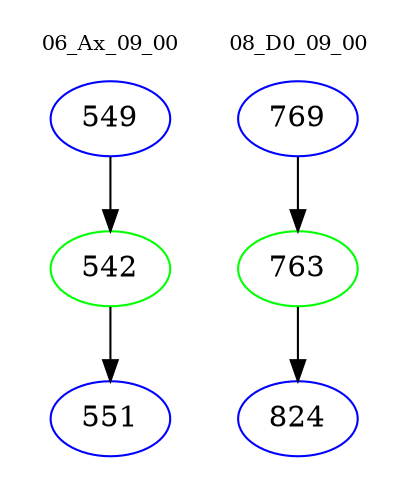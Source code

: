digraph{
subgraph cluster_0 {
color = white
label = "06_Ax_09_00";
fontsize=10;
T0_549 [label="549", color="blue"]
T0_549 -> T0_542 [color="black"]
T0_542 [label="542", color="green"]
T0_542 -> T0_551 [color="black"]
T0_551 [label="551", color="blue"]
}
subgraph cluster_1 {
color = white
label = "08_D0_09_00";
fontsize=10;
T1_769 [label="769", color="blue"]
T1_769 -> T1_763 [color="black"]
T1_763 [label="763", color="green"]
T1_763 -> T1_824 [color="black"]
T1_824 [label="824", color="blue"]
}
}

